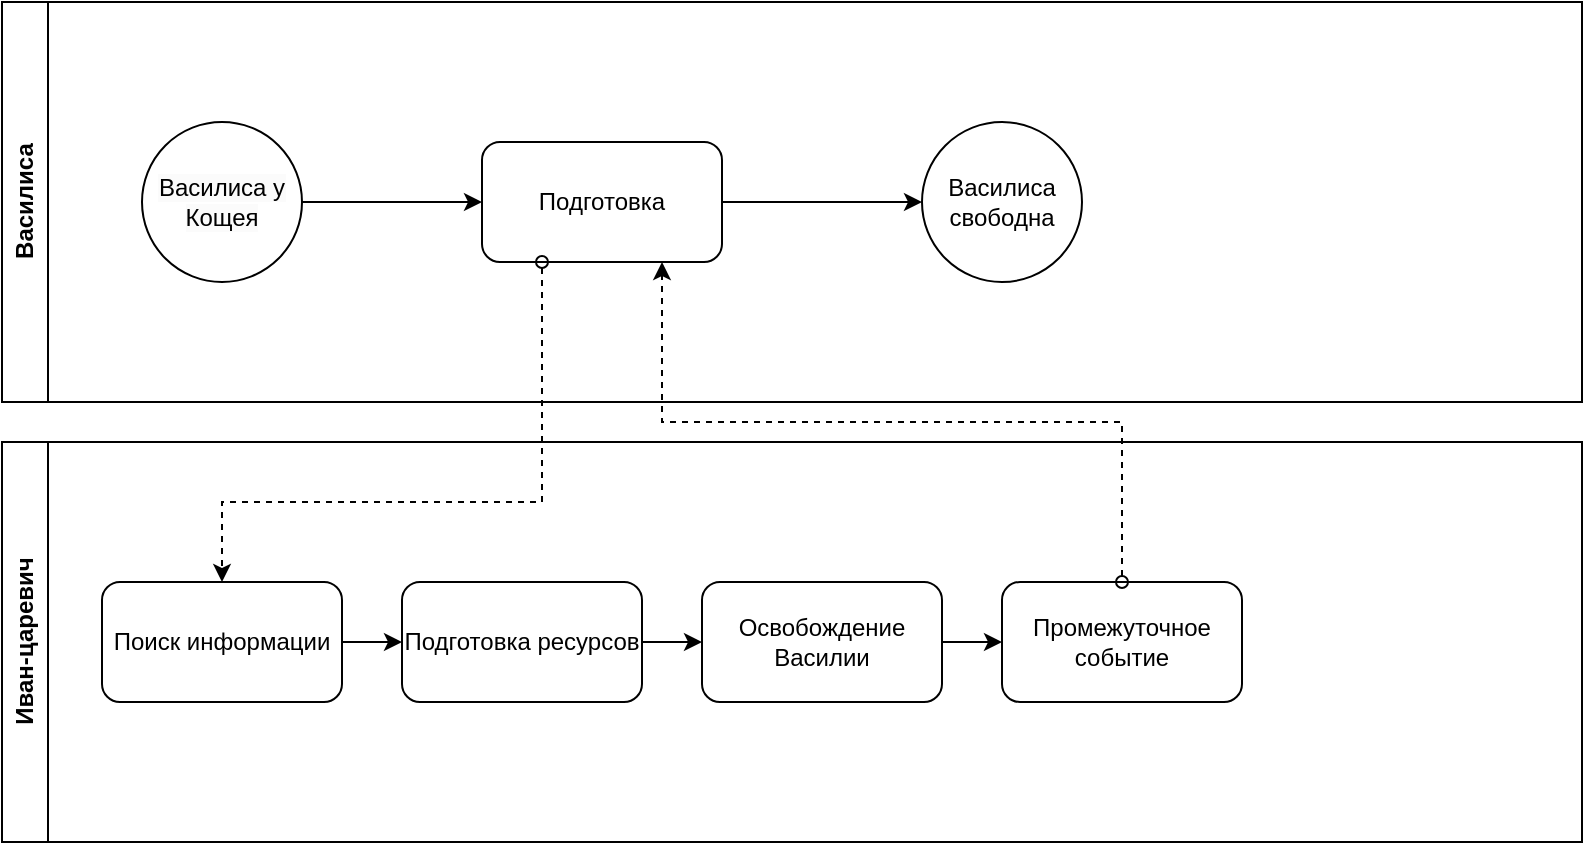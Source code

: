 <mxfile version="21.8.2" type="device" pages="2">
  <diagram name="Задание №1" id="7DSEefY7rW3s8goEOrSH">
    <mxGraphModel dx="1206" dy="817" grid="1" gridSize="10" guides="1" tooltips="1" connect="1" arrows="1" fold="1" page="1" pageScale="1" pageWidth="827" pageHeight="1169" math="0" shadow="0">
      <root>
        <mxCell id="0" />
        <mxCell id="1" parent="0" />
        <mxCell id="lOw89HUCza-i2AXhmGZi-1" value="Василиса" style="swimlane;horizontal=0;whiteSpace=wrap;html=1;" parent="1" vertex="1">
          <mxGeometry x="10" y="30" width="790" height="200" as="geometry" />
        </mxCell>
        <mxCell id="lOw89HUCza-i2AXhmGZi-16" style="edgeStyle=orthogonalEdgeStyle;rounded=0;orthogonalLoop=1;jettySize=auto;html=1;" parent="lOw89HUCza-i2AXhmGZi-1" source="lOw89HUCza-i2AXhmGZi-3" target="lOw89HUCza-i2AXhmGZi-14" edge="1">
          <mxGeometry relative="1" as="geometry" />
        </mxCell>
        <mxCell id="lOw89HUCza-i2AXhmGZi-3" value="Подготовка" style="rounded=1;whiteSpace=wrap;html=1;" parent="lOw89HUCza-i2AXhmGZi-1" vertex="1">
          <mxGeometry x="240" y="70" width="120" height="60" as="geometry" />
        </mxCell>
        <mxCell id="lOw89HUCza-i2AXhmGZi-15" style="edgeStyle=orthogonalEdgeStyle;rounded=0;orthogonalLoop=1;jettySize=auto;html=1;entryX=0;entryY=0.5;entryDx=0;entryDy=0;" parent="lOw89HUCza-i2AXhmGZi-1" source="lOw89HUCza-i2AXhmGZi-13" target="lOw89HUCza-i2AXhmGZi-3" edge="1">
          <mxGeometry relative="1" as="geometry" />
        </mxCell>
        <mxCell id="lOw89HUCza-i2AXhmGZi-13" value="&lt;span style=&quot;color: rgb(0, 0, 0); font-family: Helvetica; font-size: 12px; font-style: normal; font-variant-ligatures: normal; font-variant-caps: normal; font-weight: 400; letter-spacing: normal; orphans: 2; text-align: center; text-indent: 0px; text-transform: none; widows: 2; word-spacing: 0px; -webkit-text-stroke-width: 0px; background-color: rgb(251, 251, 251); text-decoration-thickness: initial; text-decoration-style: initial; text-decoration-color: initial; float: none; display: inline !important;&quot;&gt;Василиса у Кощея&lt;/span&gt;" style="ellipse;whiteSpace=wrap;html=1;aspect=fixed;" parent="lOw89HUCza-i2AXhmGZi-1" vertex="1">
          <mxGeometry x="70" y="60" width="80" height="80" as="geometry" />
        </mxCell>
        <mxCell id="lOw89HUCza-i2AXhmGZi-14" value="Василиса свободна" style="ellipse;whiteSpace=wrap;html=1;aspect=fixed;" parent="lOw89HUCza-i2AXhmGZi-1" vertex="1">
          <mxGeometry x="460" y="60" width="80" height="80" as="geometry" />
        </mxCell>
        <mxCell id="lOw89HUCza-i2AXhmGZi-5" value="Иван-царевич" style="swimlane;horizontal=0;whiteSpace=wrap;html=1;" parent="1" vertex="1">
          <mxGeometry x="10" y="250" width="790" height="200" as="geometry" />
        </mxCell>
        <mxCell id="lOw89HUCza-i2AXhmGZi-10" style="edgeStyle=orthogonalEdgeStyle;rounded=0;orthogonalLoop=1;jettySize=auto;html=1;entryX=0;entryY=0.5;entryDx=0;entryDy=0;" parent="lOw89HUCza-i2AXhmGZi-5" source="lOw89HUCza-i2AXhmGZi-6" target="lOw89HUCza-i2AXhmGZi-7" edge="1">
          <mxGeometry relative="1" as="geometry" />
        </mxCell>
        <mxCell id="lOw89HUCza-i2AXhmGZi-6" value="Поиск информации" style="rounded=1;whiteSpace=wrap;html=1;" parent="lOw89HUCza-i2AXhmGZi-5" vertex="1">
          <mxGeometry x="50" y="70" width="120" height="60" as="geometry" />
        </mxCell>
        <mxCell id="lOw89HUCza-i2AXhmGZi-11" style="edgeStyle=orthogonalEdgeStyle;rounded=0;orthogonalLoop=1;jettySize=auto;html=1;entryX=0;entryY=0.5;entryDx=0;entryDy=0;" parent="lOw89HUCza-i2AXhmGZi-5" source="lOw89HUCza-i2AXhmGZi-7" target="lOw89HUCza-i2AXhmGZi-8" edge="1">
          <mxGeometry relative="1" as="geometry" />
        </mxCell>
        <mxCell id="lOw89HUCza-i2AXhmGZi-7" value="Подготовка ресурсов" style="rounded=1;whiteSpace=wrap;html=1;" parent="lOw89HUCza-i2AXhmGZi-5" vertex="1">
          <mxGeometry x="200" y="70" width="120" height="60" as="geometry" />
        </mxCell>
        <mxCell id="lOw89HUCza-i2AXhmGZi-12" style="edgeStyle=orthogonalEdgeStyle;rounded=0;orthogonalLoop=1;jettySize=auto;html=1;entryX=0;entryY=0.5;entryDx=0;entryDy=0;" parent="lOw89HUCza-i2AXhmGZi-5" source="lOw89HUCza-i2AXhmGZi-8" target="lOw89HUCza-i2AXhmGZi-9" edge="1">
          <mxGeometry relative="1" as="geometry" />
        </mxCell>
        <mxCell id="lOw89HUCza-i2AXhmGZi-8" value="Освобождение Василии" style="rounded=1;whiteSpace=wrap;html=1;" parent="lOw89HUCza-i2AXhmGZi-5" vertex="1">
          <mxGeometry x="350" y="70" width="120" height="60" as="geometry" />
        </mxCell>
        <mxCell id="lOw89HUCza-i2AXhmGZi-9" value="Промежуточное событие" style="rounded=1;whiteSpace=wrap;html=1;" parent="lOw89HUCza-i2AXhmGZi-5" vertex="1">
          <mxGeometry x="500" y="70" width="120" height="60" as="geometry" />
        </mxCell>
        <mxCell id="lOw89HUCza-i2AXhmGZi-17" style="edgeStyle=orthogonalEdgeStyle;rounded=0;orthogonalLoop=1;jettySize=auto;html=1;entryX=0.5;entryY=0;entryDx=0;entryDy=0;dashed=1;startArrow=oval;startFill=0;" parent="1" source="lOw89HUCza-i2AXhmGZi-3" target="lOw89HUCza-i2AXhmGZi-6" edge="1">
          <mxGeometry relative="1" as="geometry">
            <Array as="points">
              <mxPoint x="280" y="280" />
              <mxPoint x="120" y="280" />
            </Array>
          </mxGeometry>
        </mxCell>
        <mxCell id="lOw89HUCza-i2AXhmGZi-18" style="edgeStyle=orthogonalEdgeStyle;rounded=0;orthogonalLoop=1;jettySize=auto;html=1;entryX=0.75;entryY=1;entryDx=0;entryDy=0;dashed=1;startArrow=oval;startFill=0;" parent="1" source="lOw89HUCza-i2AXhmGZi-9" target="lOw89HUCza-i2AXhmGZi-3" edge="1">
          <mxGeometry relative="1" as="geometry">
            <Array as="points">
              <mxPoint x="570" y="240" />
              <mxPoint x="340" y="240" />
            </Array>
          </mxGeometry>
        </mxCell>
      </root>
    </mxGraphModel>
  </diagram>
  <diagram id="IAEi4CM-PO_14qr9ZPRk" name="Страница 2">
    <mxGraphModel dx="1206" dy="817" grid="1" gridSize="10" guides="1" tooltips="1" connect="1" arrows="1" fold="1" page="1" pageScale="1" pageWidth="827" pageHeight="1169" math="0" shadow="0">
      <root>
        <mxCell id="0" />
        <mxCell id="1" parent="0" />
        <mxCell id="jqKmTfia4il84fqSzlyj-1" value="Мама Енот" style="swimlane;horizontal=0;whiteSpace=wrap;html=1;" parent="1" vertex="1">
          <mxGeometry x="10" y="70" width="790" height="400" as="geometry" />
        </mxCell>
        <mxCell id="jqKmTfia4il84fqSzlyj-6" style="edgeStyle=orthogonalEdgeStyle;rounded=0;orthogonalLoop=1;jettySize=auto;html=1;entryX=0;entryY=0.5;entryDx=0;entryDy=0;startArrow=none;startFill=0;" parent="jqKmTfia4il84fqSzlyj-1" source="jqKmTfia4il84fqSzlyj-3" target="jqKmTfia4il84fqSzlyj-5" edge="1">
          <mxGeometry relative="1" as="geometry" />
        </mxCell>
        <mxCell id="jqKmTfia4il84fqSzlyj-3" value="" style="ellipse;whiteSpace=wrap;html=1;aspect=fixed;" parent="jqKmTfia4il84fqSzlyj-1" vertex="1">
          <mxGeometry x="50" y="75" width="50" height="50" as="geometry" />
        </mxCell>
        <mxCell id="jqKmTfia4il84fqSzlyj-4" value="Полная корзина" style="text;html=1;align=center;verticalAlign=middle;resizable=0;points=[];autosize=1;strokeColor=none;fillColor=none;" parent="jqKmTfia4il84fqSzlyj-1" vertex="1">
          <mxGeometry x="20" y="125" width="110" height="30" as="geometry" />
        </mxCell>
        <mxCell id="jqKmTfia4il84fqSzlyj-8" style="edgeStyle=orthogonalEdgeStyle;rounded=0;orthogonalLoop=1;jettySize=auto;html=1;entryX=0;entryY=0.5;entryDx=0;entryDy=0;startArrow=none;startFill=0;" parent="jqKmTfia4il84fqSzlyj-1" source="jqKmTfia4il84fqSzlyj-5" target="jqKmTfia4il84fqSzlyj-7" edge="1">
          <mxGeometry relative="1" as="geometry" />
        </mxCell>
        <mxCell id="jqKmTfia4il84fqSzlyj-5" value="Сортировка одежды по цвету и загрязнённости" style="rounded=1;whiteSpace=wrap;html=1;" parent="jqKmTfia4il84fqSzlyj-1" vertex="1">
          <mxGeometry x="140" y="70" width="120" height="60" as="geometry" />
        </mxCell>
        <mxCell id="jqKmTfia4il84fqSzlyj-10" style="edgeStyle=orthogonalEdgeStyle;rounded=0;orthogonalLoop=1;jettySize=auto;html=1;exitX=1;exitY=0.5;exitDx=0;exitDy=0;entryX=0;entryY=0.5;entryDx=0;entryDy=0;startArrow=none;startFill=0;" parent="jqKmTfia4il84fqSzlyj-1" source="jqKmTfia4il84fqSzlyj-7" target="jqKmTfia4il84fqSzlyj-9" edge="1">
          <mxGeometry relative="1" as="geometry" />
        </mxCell>
        <mxCell id="jqKmTfia4il84fqSzlyj-7" value="Сортировка одежды по цвету и загрязнённости" style="rounded=1;whiteSpace=wrap;html=1;" parent="jqKmTfia4il84fqSzlyj-1" vertex="1">
          <mxGeometry x="300" y="70" width="120" height="60" as="geometry" />
        </mxCell>
        <mxCell id="jqKmTfia4il84fqSzlyj-12" style="edgeStyle=orthogonalEdgeStyle;rounded=0;orthogonalLoop=1;jettySize=auto;html=1;entryX=0.5;entryY=0;entryDx=0;entryDy=0;startArrow=none;startFill=0;" parent="jqKmTfia4il84fqSzlyj-1" source="jqKmTfia4il84fqSzlyj-9" target="jqKmTfia4il84fqSzlyj-11" edge="1">
          <mxGeometry relative="1" as="geometry" />
        </mxCell>
        <mxCell id="jqKmTfia4il84fqSzlyj-9" value="Положить одежду в барабан" style="rounded=1;whiteSpace=wrap;html=1;" parent="jqKmTfia4il84fqSzlyj-1" vertex="1">
          <mxGeometry x="460" y="10" width="120" height="60" as="geometry" />
        </mxCell>
        <mxCell id="jqKmTfia4il84fqSzlyj-16" style="edgeStyle=orthogonalEdgeStyle;rounded=0;orthogonalLoop=1;jettySize=auto;html=1;startArrow=none;startFill=0;" parent="jqKmTfia4il84fqSzlyj-1" source="jqKmTfia4il84fqSzlyj-11" target="jqKmTfia4il84fqSzlyj-13" edge="1">
          <mxGeometry relative="1" as="geometry" />
        </mxCell>
        <mxCell id="jqKmTfia4il84fqSzlyj-11" value="Выбрать программу стирки" style="rounded=1;whiteSpace=wrap;html=1;" parent="jqKmTfia4il84fqSzlyj-1" vertex="1">
          <mxGeometry x="460" y="90" width="120" height="60" as="geometry" />
        </mxCell>
        <mxCell id="jqKmTfia4il84fqSzlyj-17" style="edgeStyle=orthogonalEdgeStyle;rounded=0;orthogonalLoop=1;jettySize=auto;html=1;entryX=0.5;entryY=0;entryDx=0;entryDy=0;startArrow=none;startFill=0;" parent="jqKmTfia4il84fqSzlyj-1" source="jqKmTfia4il84fqSzlyj-13" target="jqKmTfia4il84fqSzlyj-14" edge="1">
          <mxGeometry relative="1" as="geometry" />
        </mxCell>
        <mxCell id="jqKmTfia4il84fqSzlyj-13" value="Насыпать порошок для стирки" style="rounded=1;whiteSpace=wrap;html=1;" parent="jqKmTfia4il84fqSzlyj-1" vertex="1">
          <mxGeometry x="460" y="170" width="120" height="60" as="geometry" />
        </mxCell>
        <mxCell id="jqKmTfia4il84fqSzlyj-18" style="edgeStyle=orthogonalEdgeStyle;rounded=0;orthogonalLoop=1;jettySize=auto;html=1;entryX=0.5;entryY=0;entryDx=0;entryDy=0;startArrow=none;startFill=0;" parent="jqKmTfia4il84fqSzlyj-1" source="jqKmTfia4il84fqSzlyj-14" target="jqKmTfia4il84fqSzlyj-15" edge="1">
          <mxGeometry relative="1" as="geometry" />
        </mxCell>
        <mxCell id="jqKmTfia4il84fqSzlyj-14" value="Налить кондиционер для белья" style="rounded=1;whiteSpace=wrap;html=1;" parent="jqKmTfia4il84fqSzlyj-1" vertex="1">
          <mxGeometry x="460" y="250" width="120" height="60" as="geometry" />
        </mxCell>
        <mxCell id="jqKmTfia4il84fqSzlyj-15" value="Запустить программу стирки" style="rounded=1;whiteSpace=wrap;html=1;" parent="jqKmTfia4il84fqSzlyj-1" vertex="1">
          <mxGeometry x="460" y="330" width="120" height="60" as="geometry" />
        </mxCell>
        <mxCell id="jqKmTfia4il84fqSzlyj-2" value="Крошка Енот" style="swimlane;horizontal=0;whiteSpace=wrap;html=1;" parent="1" vertex="1">
          <mxGeometry x="10" y="490" width="790" height="200" as="geometry" />
        </mxCell>
        <mxCell id="jqKmTfia4il84fqSzlyj-21" value="" style="edgeStyle=orthogonalEdgeStyle;rounded=0;orthogonalLoop=1;jettySize=auto;html=1;startArrow=none;startFill=0;" parent="jqKmTfia4il84fqSzlyj-2" source="jqKmTfia4il84fqSzlyj-19" target="jqKmTfia4il84fqSzlyj-20" edge="1">
          <mxGeometry relative="1" as="geometry" />
        </mxCell>
        <mxCell id="jqKmTfia4il84fqSzlyj-19" value="Достать одежду из стиральной машины" style="rounded=1;whiteSpace=wrap;html=1;" parent="jqKmTfia4il84fqSzlyj-2" vertex="1">
          <mxGeometry x="40" y="65" width="120" height="60" as="geometry" />
        </mxCell>
        <mxCell id="jqKmTfia4il84fqSzlyj-23" value="" style="edgeStyle=orthogonalEdgeStyle;rounded=0;orthogonalLoop=1;jettySize=auto;html=1;startArrow=none;startFill=0;" parent="jqKmTfia4il84fqSzlyj-2" source="jqKmTfia4il84fqSzlyj-20" target="jqKmTfia4il84fqSzlyj-22" edge="1">
          <mxGeometry relative="1" as="geometry" />
        </mxCell>
        <mxCell id="jqKmTfia4il84fqSzlyj-20" value="Вешать одежду на сушку" style="rounded=1;whiteSpace=wrap;html=1;" parent="jqKmTfia4il84fqSzlyj-2" vertex="1">
          <mxGeometry x="240" y="65" width="120" height="60" as="geometry" />
        </mxCell>
        <mxCell id="jqKmTfia4il84fqSzlyj-22" value="" style="ellipse;whiteSpace=wrap;html=1;rounded=1;" parent="jqKmTfia4il84fqSzlyj-2" vertex="1">
          <mxGeometry x="460" y="70" width="50" height="50" as="geometry" />
        </mxCell>
        <mxCell id="jqKmTfia4il84fqSzlyj-24" value="Одежда постирана и &lt;br&gt;повешена на сушку" style="text;html=1;align=center;verticalAlign=middle;resizable=0;points=[];autosize=1;strokeColor=none;fillColor=none;" parent="jqKmTfia4il84fqSzlyj-2" vertex="1">
          <mxGeometry x="415" y="120" width="140" height="40" as="geometry" />
        </mxCell>
        <mxCell id="jqKmTfia4il84fqSzlyj-25" style="edgeStyle=orthogonalEdgeStyle;rounded=0;orthogonalLoop=1;jettySize=auto;html=1;exitX=0.5;exitY=1;exitDx=0;exitDy=0;startArrow=none;startFill=0;" parent="1" source="jqKmTfia4il84fqSzlyj-15" target="jqKmTfia4il84fqSzlyj-19" edge="1">
          <mxGeometry relative="1" as="geometry" />
        </mxCell>
      </root>
    </mxGraphModel>
  </diagram>
</mxfile>
